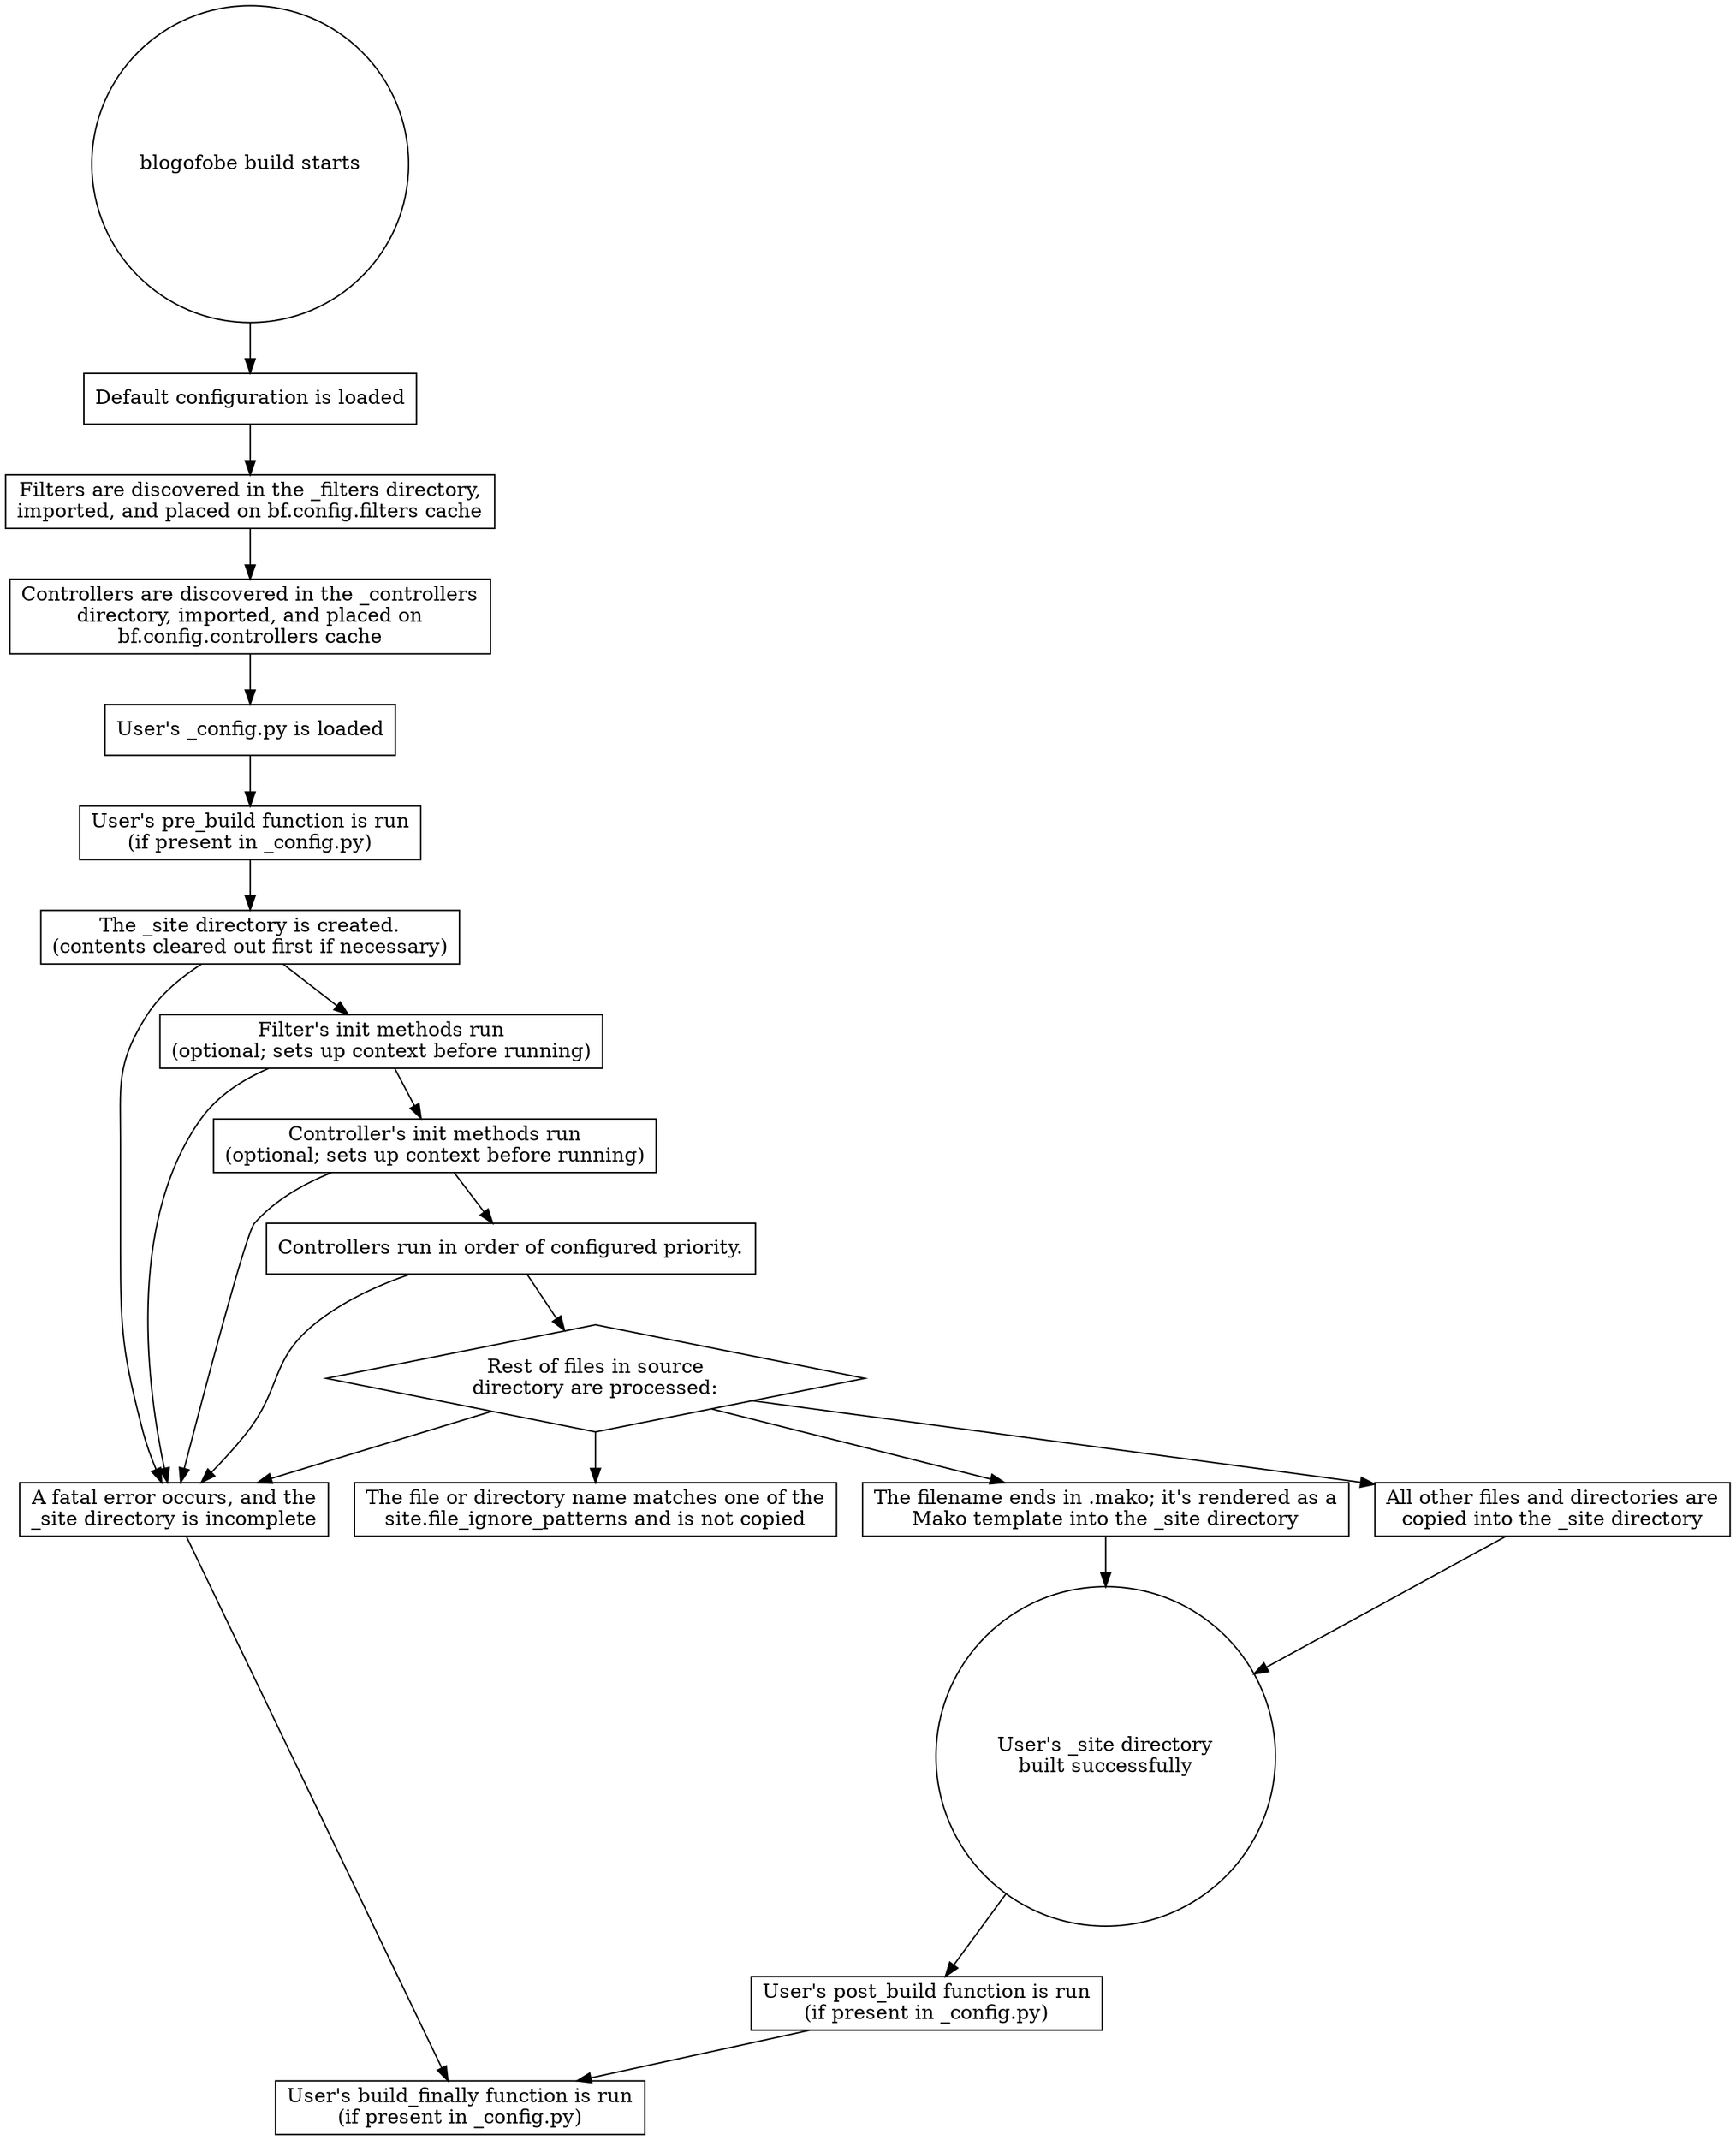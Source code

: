    digraph {
     start [shape=circle, label="blogofobe build starts"];
     default_config [shape=box, label="Default configuration is loaded"]
     filters_read [shape=box, label="Filters are discovered in the _filters directory,\nimported, and placed on bf.config.filters cache"]
     controllers_read [shape=box, label="Controllers are discovered in the _controllers\ndirectory, imported, and placed on\nbf.config.controllers cache"]
     user_config [shape=box, label="User's _config.py is loaded"]
     user_pre_build [shape=box, label="User's pre_build function is run\n(if present in _config.py)"]
     site_dir_created [shape=box, label="The _site directory is created.\n(contents cleared out first if necessary)"]
     fatal_error [shape=box, label="A fatal error occurs, and the\n_site directory is incomplete"]
     filter_init [shape=box, label="Filter's init methods run\n(optional; sets up context before running)"]
     controller_init [shape=box, label="Controller's init methods run\n(optional; sets up context before running)"]
     controllers_run [shape=box, label="Controllers run in order of configured priority."]
     files_processed [shape=diamond, label="Rest of files in source\ndirectory are processed:"]
     files_are_ignored [shape=box, label="The file or directory name matches one of the\nsite.file_ignore_patterns and is not copied"]
     files_end_in_mako [shape=box, label="The filename ends in .mako; it's rendered as a\nMako template into the _site directory"]
     files_are_other [shape=box, label="All other files and directories are\ncopied into the _site directory"]
     user_post_build [shape=box, label="User's post_build function is run\n(if present in _config.py)"]
     site_dir_success [shape=circle, label="User's _site directory\nbuilt successfully"];
     user_build_finally [shape=box, label="User's build_finally function is run\n(if present in _config.py)"]
   
   
   
     start -> default_config;
     default_config -> filters_read;
     filters_read -> controllers_read;
     controllers_read -> user_config;
     user_config -> user_pre_build;
     user_pre_build -> site_dir_created;
     site_dir_created -> filter_init;
     filter_init -> controller_init;
     controller_init -> controllers_run;
     controllers_run -> files_processed;
     files_processed -> fatal_error;
     files_processed -> files_are_ignored;
     files_processed -> files_end_in_mako;
     files_processed -> files_are_other;
     files_end_in_mako -> site_dir_success;
     files_are_other -> site_dir_success;
     site_dir_success -> user_post_build;
     user_post_build -> user_build_finally;
     site_dir_created -> fatal_error;
     filter_init -> fatal_error;
     controller_init -> fatal_error;
     controllers_run -> fatal_error;
     fatal_error -> user_build_finally;
   }
